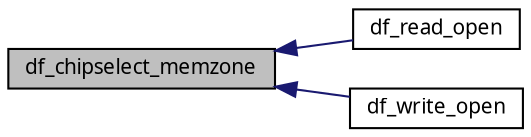 digraph G
{
  edge [fontname="FreeSans.ttf",fontsize=10,labelfontname="FreeSans.ttf",labelfontsize=10];
  node [fontname="FreeSans.ttf",fontsize=10,shape=record];
  rankdir=LR;
  Node1 [label="df_chipselect_memzone",height=0.2,width=0.4,color="black", fillcolor="grey75", style="filled" fontcolor="black"];
  Node1 -> Node2 [dir=back,color="midnightblue",fontsize=10,style="solid",fontname="FreeSans.ttf"];
  Node2 [label="df_read_open",height=0.2,width=0.4,color="black", fillcolor="white", style="filled",URL="$a00046.html#cb63461a9e3619bdf178ebd98b1cccbd",tooltip="This function opens a DF memory in read mode at a given sector address."];
  Node1 -> Node3 [dir=back,color="midnightblue",fontsize=10,style="solid",fontname="FreeSans.ttf"];
  Node3 [label="df_write_open",height=0.2,width=0.4,color="black", fillcolor="white", style="filled",URL="$a00046.html#f09db8708cb3cac4a1fa53606e291465",tooltip="This function opens a DF memory in write mode at a given sector address."];
}
